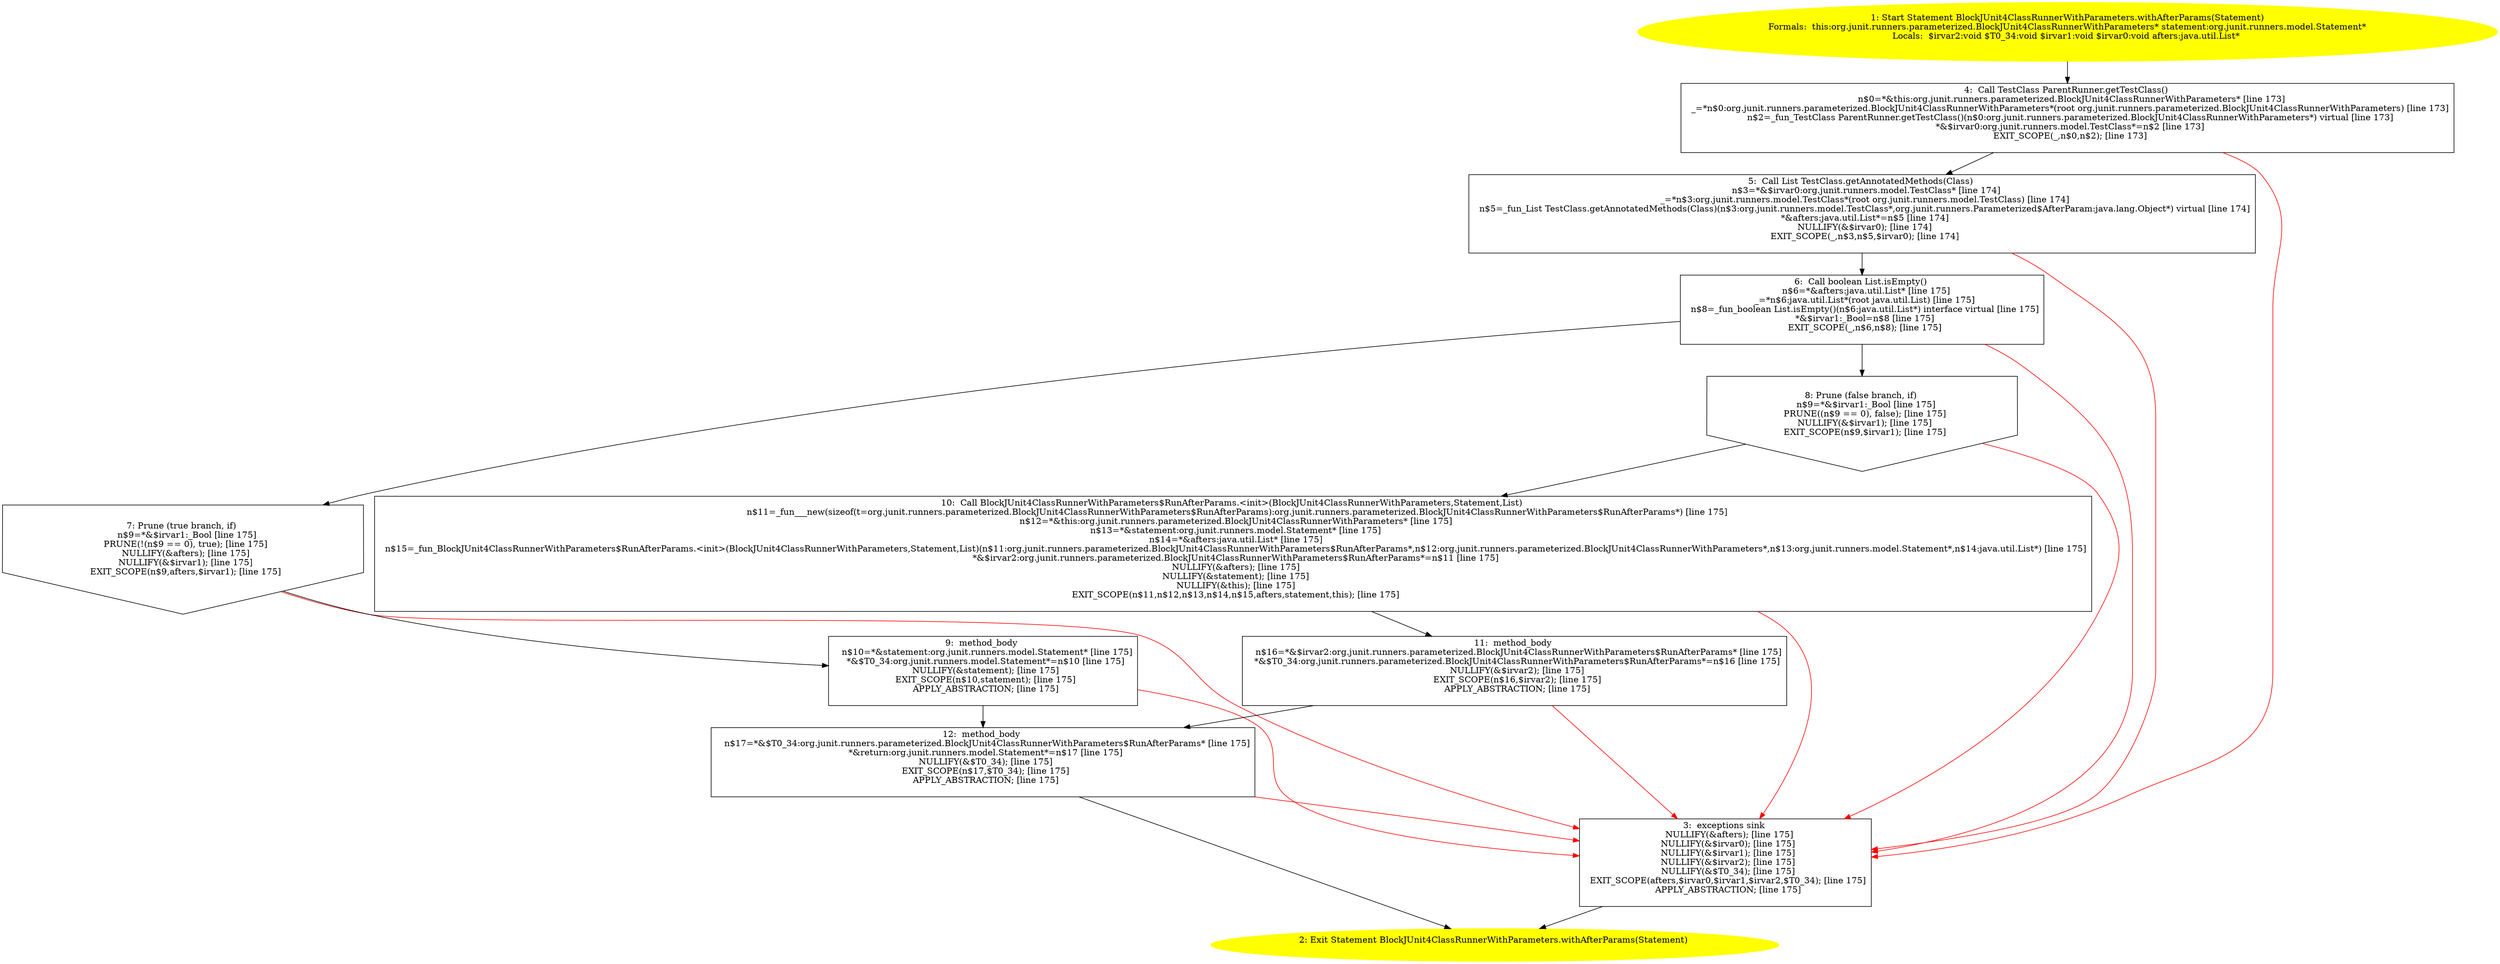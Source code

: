 /* @generated */
digraph cfg {
"org.junit.runners.parameterized.BlockJUnit4ClassRunnerWithParameters.withAfterParams(org.junit.runne.4e2b0a3185833256de05513d11534559_1" [label="1: Start Statement BlockJUnit4ClassRunnerWithParameters.withAfterParams(Statement)\nFormals:  this:org.junit.runners.parameterized.BlockJUnit4ClassRunnerWithParameters* statement:org.junit.runners.model.Statement*\nLocals:  $irvar2:void $T0_34:void $irvar1:void $irvar0:void afters:java.util.List* \n  " color=yellow style=filled]
	

	 "org.junit.runners.parameterized.BlockJUnit4ClassRunnerWithParameters.withAfterParams(org.junit.runne.4e2b0a3185833256de05513d11534559_1" -> "org.junit.runners.parameterized.BlockJUnit4ClassRunnerWithParameters.withAfterParams(org.junit.runne.4e2b0a3185833256de05513d11534559_4" ;
"org.junit.runners.parameterized.BlockJUnit4ClassRunnerWithParameters.withAfterParams(org.junit.runne.4e2b0a3185833256de05513d11534559_2" [label="2: Exit Statement BlockJUnit4ClassRunnerWithParameters.withAfterParams(Statement) \n  " color=yellow style=filled]
	

"org.junit.runners.parameterized.BlockJUnit4ClassRunnerWithParameters.withAfterParams(org.junit.runne.4e2b0a3185833256de05513d11534559_3" [label="3:  exceptions sink \n   NULLIFY(&afters); [line 175]\n  NULLIFY(&$irvar0); [line 175]\n  NULLIFY(&$irvar1); [line 175]\n  NULLIFY(&$irvar2); [line 175]\n  NULLIFY(&$T0_34); [line 175]\n  EXIT_SCOPE(afters,$irvar0,$irvar1,$irvar2,$T0_34); [line 175]\n  APPLY_ABSTRACTION; [line 175]\n " shape="box"]
	

	 "org.junit.runners.parameterized.BlockJUnit4ClassRunnerWithParameters.withAfterParams(org.junit.runne.4e2b0a3185833256de05513d11534559_3" -> "org.junit.runners.parameterized.BlockJUnit4ClassRunnerWithParameters.withAfterParams(org.junit.runne.4e2b0a3185833256de05513d11534559_2" ;
"org.junit.runners.parameterized.BlockJUnit4ClassRunnerWithParameters.withAfterParams(org.junit.runne.4e2b0a3185833256de05513d11534559_4" [label="4:  Call TestClass ParentRunner.getTestClass() \n   n$0=*&this:org.junit.runners.parameterized.BlockJUnit4ClassRunnerWithParameters* [line 173]\n  _=*n$0:org.junit.runners.parameterized.BlockJUnit4ClassRunnerWithParameters*(root org.junit.runners.parameterized.BlockJUnit4ClassRunnerWithParameters) [line 173]\n  n$2=_fun_TestClass ParentRunner.getTestClass()(n$0:org.junit.runners.parameterized.BlockJUnit4ClassRunnerWithParameters*) virtual [line 173]\n  *&$irvar0:org.junit.runners.model.TestClass*=n$2 [line 173]\n  EXIT_SCOPE(_,n$0,n$2); [line 173]\n " shape="box"]
	

	 "org.junit.runners.parameterized.BlockJUnit4ClassRunnerWithParameters.withAfterParams(org.junit.runne.4e2b0a3185833256de05513d11534559_4" -> "org.junit.runners.parameterized.BlockJUnit4ClassRunnerWithParameters.withAfterParams(org.junit.runne.4e2b0a3185833256de05513d11534559_5" ;
	 "org.junit.runners.parameterized.BlockJUnit4ClassRunnerWithParameters.withAfterParams(org.junit.runne.4e2b0a3185833256de05513d11534559_4" -> "org.junit.runners.parameterized.BlockJUnit4ClassRunnerWithParameters.withAfterParams(org.junit.runne.4e2b0a3185833256de05513d11534559_3" [color="red" ];
"org.junit.runners.parameterized.BlockJUnit4ClassRunnerWithParameters.withAfterParams(org.junit.runne.4e2b0a3185833256de05513d11534559_5" [label="5:  Call List TestClass.getAnnotatedMethods(Class) \n   n$3=*&$irvar0:org.junit.runners.model.TestClass* [line 174]\n  _=*n$3:org.junit.runners.model.TestClass*(root org.junit.runners.model.TestClass) [line 174]\n  n$5=_fun_List TestClass.getAnnotatedMethods(Class)(n$3:org.junit.runners.model.TestClass*,org.junit.runners.Parameterized$AfterParam:java.lang.Object*) virtual [line 174]\n  *&afters:java.util.List*=n$5 [line 174]\n  NULLIFY(&$irvar0); [line 174]\n  EXIT_SCOPE(_,n$3,n$5,$irvar0); [line 174]\n " shape="box"]
	

	 "org.junit.runners.parameterized.BlockJUnit4ClassRunnerWithParameters.withAfterParams(org.junit.runne.4e2b0a3185833256de05513d11534559_5" -> "org.junit.runners.parameterized.BlockJUnit4ClassRunnerWithParameters.withAfterParams(org.junit.runne.4e2b0a3185833256de05513d11534559_6" ;
	 "org.junit.runners.parameterized.BlockJUnit4ClassRunnerWithParameters.withAfterParams(org.junit.runne.4e2b0a3185833256de05513d11534559_5" -> "org.junit.runners.parameterized.BlockJUnit4ClassRunnerWithParameters.withAfterParams(org.junit.runne.4e2b0a3185833256de05513d11534559_3" [color="red" ];
"org.junit.runners.parameterized.BlockJUnit4ClassRunnerWithParameters.withAfterParams(org.junit.runne.4e2b0a3185833256de05513d11534559_6" [label="6:  Call boolean List.isEmpty() \n   n$6=*&afters:java.util.List* [line 175]\n  _=*n$6:java.util.List*(root java.util.List) [line 175]\n  n$8=_fun_boolean List.isEmpty()(n$6:java.util.List*) interface virtual [line 175]\n  *&$irvar1:_Bool=n$8 [line 175]\n  EXIT_SCOPE(_,n$6,n$8); [line 175]\n " shape="box"]
	

	 "org.junit.runners.parameterized.BlockJUnit4ClassRunnerWithParameters.withAfterParams(org.junit.runne.4e2b0a3185833256de05513d11534559_6" -> "org.junit.runners.parameterized.BlockJUnit4ClassRunnerWithParameters.withAfterParams(org.junit.runne.4e2b0a3185833256de05513d11534559_7" ;
	 "org.junit.runners.parameterized.BlockJUnit4ClassRunnerWithParameters.withAfterParams(org.junit.runne.4e2b0a3185833256de05513d11534559_6" -> "org.junit.runners.parameterized.BlockJUnit4ClassRunnerWithParameters.withAfterParams(org.junit.runne.4e2b0a3185833256de05513d11534559_8" ;
	 "org.junit.runners.parameterized.BlockJUnit4ClassRunnerWithParameters.withAfterParams(org.junit.runne.4e2b0a3185833256de05513d11534559_6" -> "org.junit.runners.parameterized.BlockJUnit4ClassRunnerWithParameters.withAfterParams(org.junit.runne.4e2b0a3185833256de05513d11534559_3" [color="red" ];
"org.junit.runners.parameterized.BlockJUnit4ClassRunnerWithParameters.withAfterParams(org.junit.runne.4e2b0a3185833256de05513d11534559_7" [label="7: Prune (true branch, if) \n   n$9=*&$irvar1:_Bool [line 175]\n  PRUNE(!(n$9 == 0), true); [line 175]\n  NULLIFY(&afters); [line 175]\n  NULLIFY(&$irvar1); [line 175]\n  EXIT_SCOPE(n$9,afters,$irvar1); [line 175]\n " shape="invhouse"]
	

	 "org.junit.runners.parameterized.BlockJUnit4ClassRunnerWithParameters.withAfterParams(org.junit.runne.4e2b0a3185833256de05513d11534559_7" -> "org.junit.runners.parameterized.BlockJUnit4ClassRunnerWithParameters.withAfterParams(org.junit.runne.4e2b0a3185833256de05513d11534559_9" ;
	 "org.junit.runners.parameterized.BlockJUnit4ClassRunnerWithParameters.withAfterParams(org.junit.runne.4e2b0a3185833256de05513d11534559_7" -> "org.junit.runners.parameterized.BlockJUnit4ClassRunnerWithParameters.withAfterParams(org.junit.runne.4e2b0a3185833256de05513d11534559_3" [color="red" ];
"org.junit.runners.parameterized.BlockJUnit4ClassRunnerWithParameters.withAfterParams(org.junit.runne.4e2b0a3185833256de05513d11534559_8" [label="8: Prune (false branch, if) \n   n$9=*&$irvar1:_Bool [line 175]\n  PRUNE((n$9 == 0), false); [line 175]\n  NULLIFY(&$irvar1); [line 175]\n  EXIT_SCOPE(n$9,$irvar1); [line 175]\n " shape="invhouse"]
	

	 "org.junit.runners.parameterized.BlockJUnit4ClassRunnerWithParameters.withAfterParams(org.junit.runne.4e2b0a3185833256de05513d11534559_8" -> "org.junit.runners.parameterized.BlockJUnit4ClassRunnerWithParameters.withAfterParams(org.junit.runne.4e2b0a3185833256de05513d11534559_10" ;
	 "org.junit.runners.parameterized.BlockJUnit4ClassRunnerWithParameters.withAfterParams(org.junit.runne.4e2b0a3185833256de05513d11534559_8" -> "org.junit.runners.parameterized.BlockJUnit4ClassRunnerWithParameters.withAfterParams(org.junit.runne.4e2b0a3185833256de05513d11534559_3" [color="red" ];
"org.junit.runners.parameterized.BlockJUnit4ClassRunnerWithParameters.withAfterParams(org.junit.runne.4e2b0a3185833256de05513d11534559_9" [label="9:  method_body \n   n$10=*&statement:org.junit.runners.model.Statement* [line 175]\n  *&$T0_34:org.junit.runners.model.Statement*=n$10 [line 175]\n  NULLIFY(&statement); [line 175]\n  EXIT_SCOPE(n$10,statement); [line 175]\n  APPLY_ABSTRACTION; [line 175]\n " shape="box"]
	

	 "org.junit.runners.parameterized.BlockJUnit4ClassRunnerWithParameters.withAfterParams(org.junit.runne.4e2b0a3185833256de05513d11534559_9" -> "org.junit.runners.parameterized.BlockJUnit4ClassRunnerWithParameters.withAfterParams(org.junit.runne.4e2b0a3185833256de05513d11534559_12" ;
	 "org.junit.runners.parameterized.BlockJUnit4ClassRunnerWithParameters.withAfterParams(org.junit.runne.4e2b0a3185833256de05513d11534559_9" -> "org.junit.runners.parameterized.BlockJUnit4ClassRunnerWithParameters.withAfterParams(org.junit.runne.4e2b0a3185833256de05513d11534559_3" [color="red" ];
"org.junit.runners.parameterized.BlockJUnit4ClassRunnerWithParameters.withAfterParams(org.junit.runne.4e2b0a3185833256de05513d11534559_10" [label="10:  Call BlockJUnit4ClassRunnerWithParameters$RunAfterParams.<init>(BlockJUnit4ClassRunnerWithParameters,Statement,List) \n   n$11=_fun___new(sizeof(t=org.junit.runners.parameterized.BlockJUnit4ClassRunnerWithParameters$RunAfterParams):org.junit.runners.parameterized.BlockJUnit4ClassRunnerWithParameters$RunAfterParams*) [line 175]\n  n$12=*&this:org.junit.runners.parameterized.BlockJUnit4ClassRunnerWithParameters* [line 175]\n  n$13=*&statement:org.junit.runners.model.Statement* [line 175]\n  n$14=*&afters:java.util.List* [line 175]\n  n$15=_fun_BlockJUnit4ClassRunnerWithParameters$RunAfterParams.<init>(BlockJUnit4ClassRunnerWithParameters,Statement,List)(n$11:org.junit.runners.parameterized.BlockJUnit4ClassRunnerWithParameters$RunAfterParams*,n$12:org.junit.runners.parameterized.BlockJUnit4ClassRunnerWithParameters*,n$13:org.junit.runners.model.Statement*,n$14:java.util.List*) [line 175]\n  *&$irvar2:org.junit.runners.parameterized.BlockJUnit4ClassRunnerWithParameters$RunAfterParams*=n$11 [line 175]\n  NULLIFY(&afters); [line 175]\n  NULLIFY(&statement); [line 175]\n  NULLIFY(&this); [line 175]\n  EXIT_SCOPE(n$11,n$12,n$13,n$14,n$15,afters,statement,this); [line 175]\n " shape="box"]
	

	 "org.junit.runners.parameterized.BlockJUnit4ClassRunnerWithParameters.withAfterParams(org.junit.runne.4e2b0a3185833256de05513d11534559_10" -> "org.junit.runners.parameterized.BlockJUnit4ClassRunnerWithParameters.withAfterParams(org.junit.runne.4e2b0a3185833256de05513d11534559_11" ;
	 "org.junit.runners.parameterized.BlockJUnit4ClassRunnerWithParameters.withAfterParams(org.junit.runne.4e2b0a3185833256de05513d11534559_10" -> "org.junit.runners.parameterized.BlockJUnit4ClassRunnerWithParameters.withAfterParams(org.junit.runne.4e2b0a3185833256de05513d11534559_3" [color="red" ];
"org.junit.runners.parameterized.BlockJUnit4ClassRunnerWithParameters.withAfterParams(org.junit.runne.4e2b0a3185833256de05513d11534559_11" [label="11:  method_body \n   n$16=*&$irvar2:org.junit.runners.parameterized.BlockJUnit4ClassRunnerWithParameters$RunAfterParams* [line 175]\n  *&$T0_34:org.junit.runners.parameterized.BlockJUnit4ClassRunnerWithParameters$RunAfterParams*=n$16 [line 175]\n  NULLIFY(&$irvar2); [line 175]\n  EXIT_SCOPE(n$16,$irvar2); [line 175]\n  APPLY_ABSTRACTION; [line 175]\n " shape="box"]
	

	 "org.junit.runners.parameterized.BlockJUnit4ClassRunnerWithParameters.withAfterParams(org.junit.runne.4e2b0a3185833256de05513d11534559_11" -> "org.junit.runners.parameterized.BlockJUnit4ClassRunnerWithParameters.withAfterParams(org.junit.runne.4e2b0a3185833256de05513d11534559_12" ;
	 "org.junit.runners.parameterized.BlockJUnit4ClassRunnerWithParameters.withAfterParams(org.junit.runne.4e2b0a3185833256de05513d11534559_11" -> "org.junit.runners.parameterized.BlockJUnit4ClassRunnerWithParameters.withAfterParams(org.junit.runne.4e2b0a3185833256de05513d11534559_3" [color="red" ];
"org.junit.runners.parameterized.BlockJUnit4ClassRunnerWithParameters.withAfterParams(org.junit.runne.4e2b0a3185833256de05513d11534559_12" [label="12:  method_body \n   n$17=*&$T0_34:org.junit.runners.parameterized.BlockJUnit4ClassRunnerWithParameters$RunAfterParams* [line 175]\n  *&return:org.junit.runners.model.Statement*=n$17 [line 175]\n  NULLIFY(&$T0_34); [line 175]\n  EXIT_SCOPE(n$17,$T0_34); [line 175]\n  APPLY_ABSTRACTION; [line 175]\n " shape="box"]
	

	 "org.junit.runners.parameterized.BlockJUnit4ClassRunnerWithParameters.withAfterParams(org.junit.runne.4e2b0a3185833256de05513d11534559_12" -> "org.junit.runners.parameterized.BlockJUnit4ClassRunnerWithParameters.withAfterParams(org.junit.runne.4e2b0a3185833256de05513d11534559_2" ;
	 "org.junit.runners.parameterized.BlockJUnit4ClassRunnerWithParameters.withAfterParams(org.junit.runne.4e2b0a3185833256de05513d11534559_12" -> "org.junit.runners.parameterized.BlockJUnit4ClassRunnerWithParameters.withAfterParams(org.junit.runne.4e2b0a3185833256de05513d11534559_3" [color="red" ];
}
